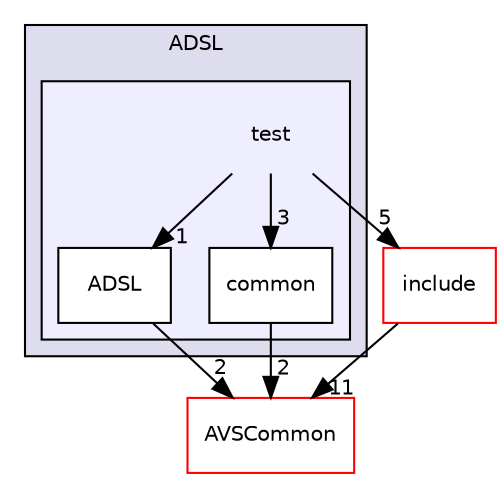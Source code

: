 digraph "/workplace/avs-device-sdk/ADSL/test" {
  compound=true
  node [ fontsize="10", fontname="Helvetica"];
  edge [ labelfontsize="10", labelfontname="Helvetica"];
  subgraph clusterdir_edb1b7e8f1a5d5a1b864206edd6d398d {
    graph [ bgcolor="#ddddee", pencolor="black", label="ADSL" fontname="Helvetica", fontsize="10", URL="dir_edb1b7e8f1a5d5a1b864206edd6d398d.html"]
  subgraph clusterdir_643f80818ad84cb2dca1de60fca00683 {
    graph [ bgcolor="#eeeeff", pencolor="black", label="" URL="dir_643f80818ad84cb2dca1de60fca00683.html"];
    dir_643f80818ad84cb2dca1de60fca00683 [shape=plaintext label="test"];
    dir_d86d748ec05cd243cab7cd79a40f06a5 [shape=box label="ADSL" color="black" fillcolor="white" style="filled" URL="dir_d86d748ec05cd243cab7cd79a40f06a5.html"];
    dir_02335798eec36b71c251fc26ad440772 [shape=box label="common" color="black" fillcolor="white" style="filled" URL="dir_02335798eec36b71c251fc26ad440772.html"];
  }
  }
  dir_0ad8890ca26b658b7f4a1511f46d3706 [shape=box label="include" fillcolor="white" style="filled" color="red" URL="dir_0ad8890ca26b658b7f4a1511f46d3706.html"];
  dir_13e65effb2bde530b17b3d5eefcd0266 [shape=box label="AVSCommon" fillcolor="white" style="filled" color="red" URL="dir_13e65effb2bde530b17b3d5eefcd0266.html"];
  dir_0ad8890ca26b658b7f4a1511f46d3706->dir_13e65effb2bde530b17b3d5eefcd0266 [headlabel="11", labeldistance=1.5 headhref="dir_000010_000015.html"];
  dir_02335798eec36b71c251fc26ad440772->dir_13e65effb2bde530b17b3d5eefcd0266 [headlabel="2", labeldistance=1.5 headhref="dir_000020_000015.html"];
  dir_d86d748ec05cd243cab7cd79a40f06a5->dir_13e65effb2bde530b17b3d5eefcd0266 [headlabel="2", labeldistance=1.5 headhref="dir_000014_000015.html"];
  dir_643f80818ad84cb2dca1de60fca00683->dir_0ad8890ca26b658b7f4a1511f46d3706 [headlabel="5", labeldistance=1.5 headhref="dir_000013_000010.html"];
  dir_643f80818ad84cb2dca1de60fca00683->dir_02335798eec36b71c251fc26ad440772 [headlabel="3", labeldistance=1.5 headhref="dir_000013_000020.html"];
  dir_643f80818ad84cb2dca1de60fca00683->dir_d86d748ec05cd243cab7cd79a40f06a5 [headlabel="1", labeldistance=1.5 headhref="dir_000013_000014.html"];
}
